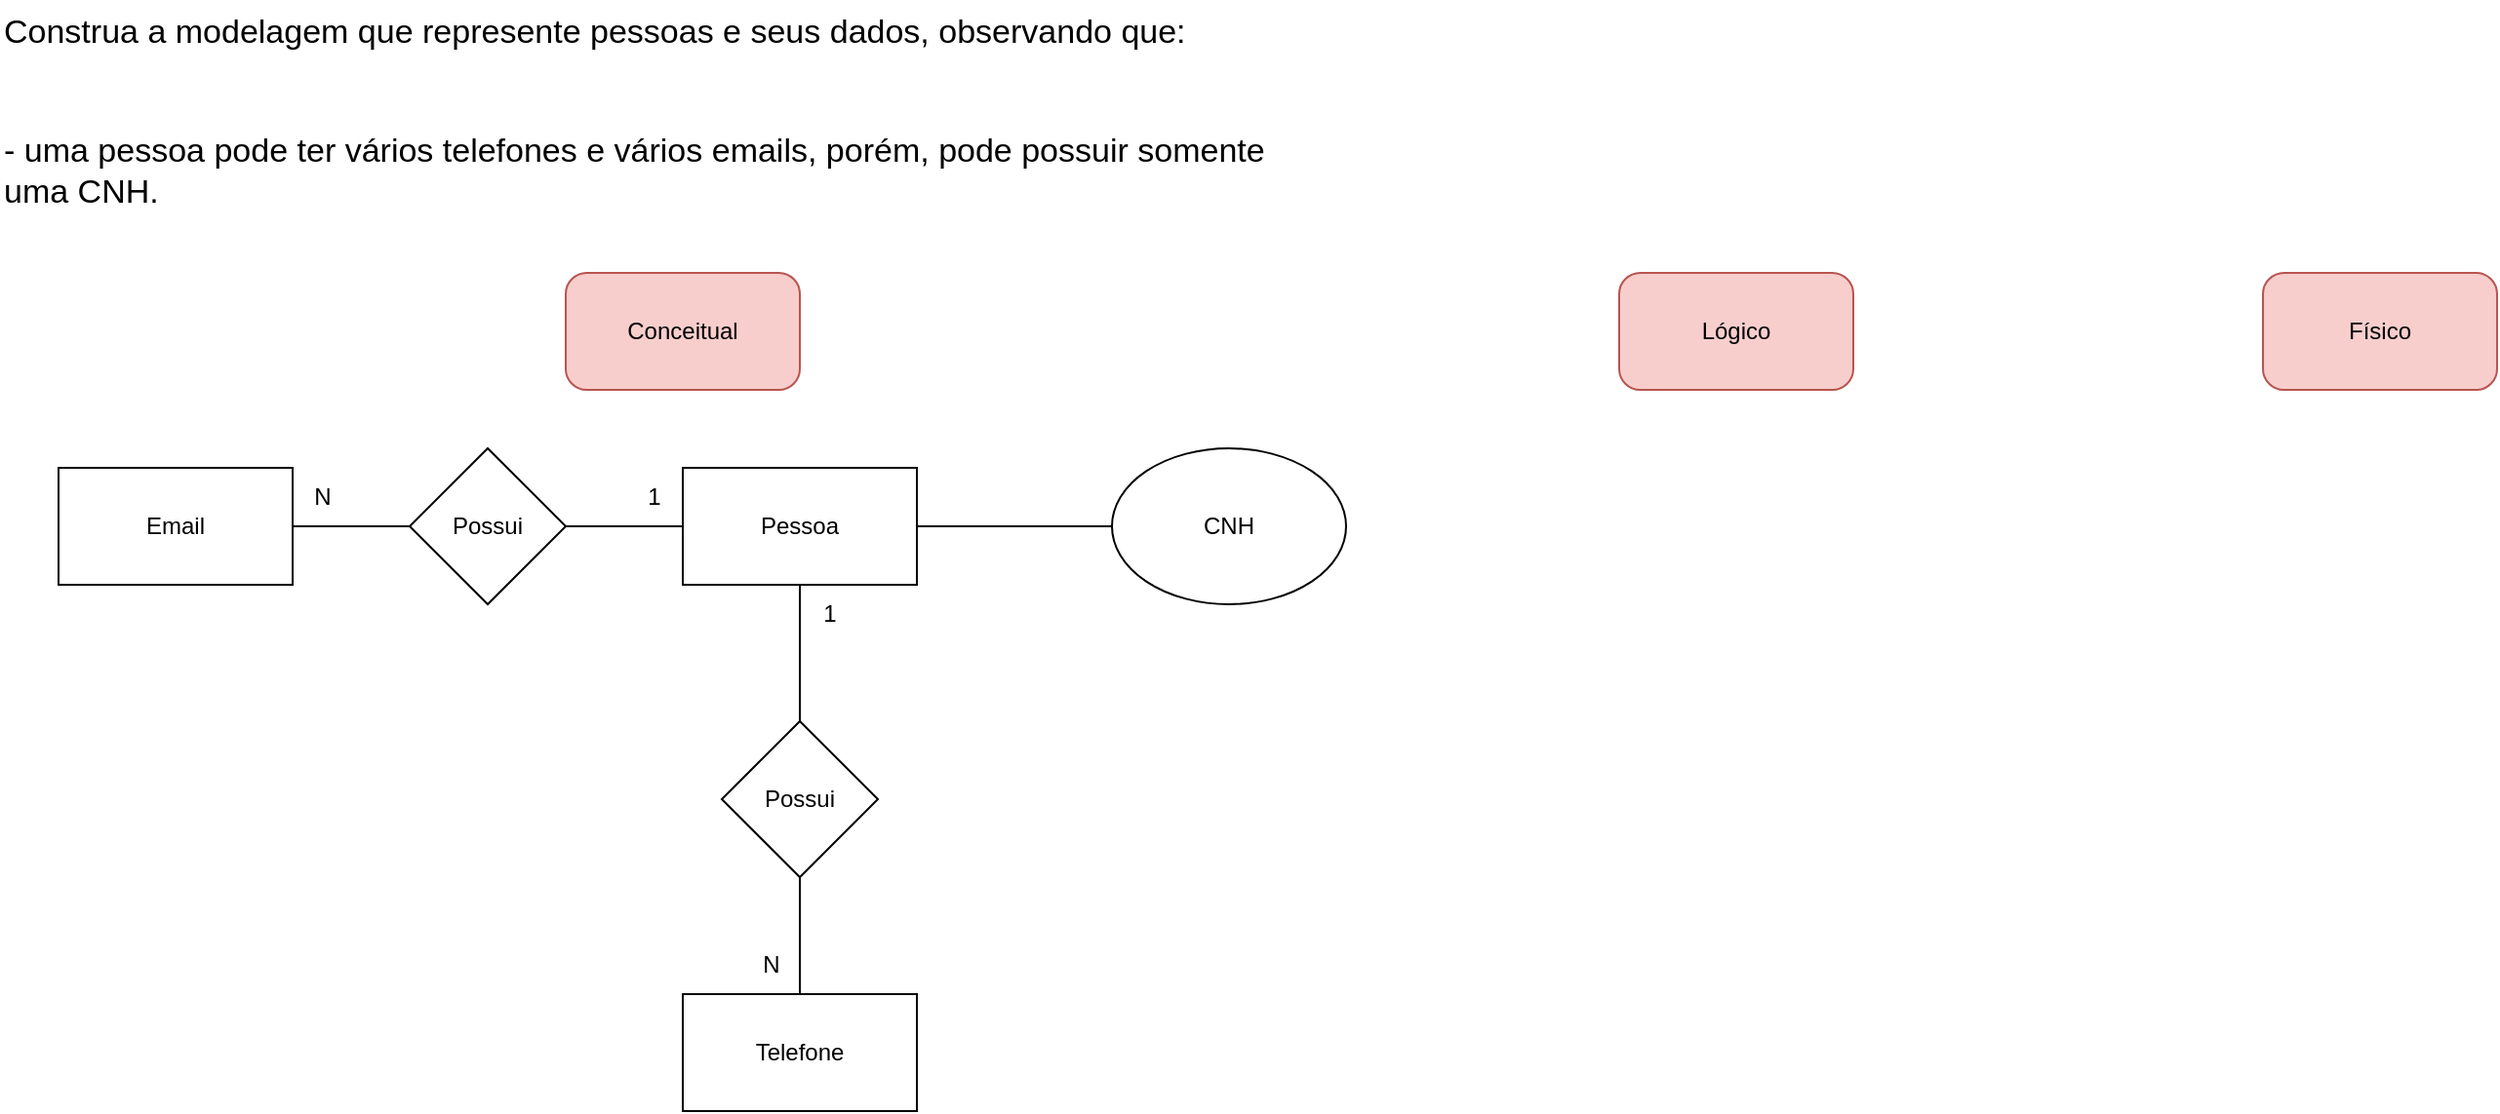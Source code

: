 <mxfile version="21.6.5" type="github">
  <diagram name="Página-1" id="deudrrEBmIYtajGyD70U">
    <mxGraphModel dx="1009" dy="581" grid="1" gridSize="10" guides="1" tooltips="1" connect="1" arrows="1" fold="1" page="1" pageScale="1" pageWidth="827" pageHeight="1169" math="0" shadow="0">
      <root>
        <mxCell id="0" />
        <mxCell id="1" parent="0" />
        <mxCell id="JkG8ZixfXUEyKiUJJ93Y-1" value="Construa a modelagem que represente pessoas e seus dados, observando que:&#xa;&#xa;&#xa;- uma pessoa pode ter vários telefones e vários emails, porém, pode possuir somente uma CNH." style="text;whiteSpace=wrap;fontSize=17;" vertex="1" parent="1">
          <mxGeometry width="670" height="120" as="geometry" />
        </mxCell>
        <mxCell id="JkG8ZixfXUEyKiUJJ93Y-12" style="edgeStyle=orthogonalEdgeStyle;rounded=0;orthogonalLoop=1;jettySize=auto;html=1;entryX=0;entryY=0.5;entryDx=0;entryDy=0;endArrow=none;endFill=0;" edge="1" parent="1" source="JkG8ZixfXUEyKiUJJ93Y-2" target="JkG8ZixfXUEyKiUJJ93Y-9">
          <mxGeometry relative="1" as="geometry" />
        </mxCell>
        <mxCell id="JkG8ZixfXUEyKiUJJ93Y-13" style="edgeStyle=orthogonalEdgeStyle;rounded=0;orthogonalLoop=1;jettySize=auto;html=1;entryX=0.5;entryY=0;entryDx=0;entryDy=0;endArrow=none;endFill=0;" edge="1" parent="1" source="JkG8ZixfXUEyKiUJJ93Y-2" target="JkG8ZixfXUEyKiUJJ93Y-6">
          <mxGeometry relative="1" as="geometry" />
        </mxCell>
        <mxCell id="JkG8ZixfXUEyKiUJJ93Y-2" value="Pessoa" style="rounded=0;whiteSpace=wrap;html=1;" vertex="1" parent="1">
          <mxGeometry x="350" y="240" width="120" height="60" as="geometry" />
        </mxCell>
        <mxCell id="JkG8ZixfXUEyKiUJJ93Y-10" style="edgeStyle=orthogonalEdgeStyle;rounded=0;orthogonalLoop=1;jettySize=auto;html=1;entryX=0;entryY=0.5;entryDx=0;entryDy=0;endArrow=none;endFill=0;" edge="1" parent="1" source="JkG8ZixfXUEyKiUJJ93Y-3" target="JkG8ZixfXUEyKiUJJ93Y-7">
          <mxGeometry relative="1" as="geometry" />
        </mxCell>
        <mxCell id="JkG8ZixfXUEyKiUJJ93Y-3" value="Email" style="rounded=0;whiteSpace=wrap;html=1;" vertex="1" parent="1">
          <mxGeometry x="30" y="240" width="120" height="60" as="geometry" />
        </mxCell>
        <mxCell id="JkG8ZixfXUEyKiUJJ93Y-4" value="Telefone" style="rounded=0;whiteSpace=wrap;html=1;" vertex="1" parent="1">
          <mxGeometry x="350" y="510" width="120" height="60" as="geometry" />
        </mxCell>
        <mxCell id="JkG8ZixfXUEyKiUJJ93Y-14" style="edgeStyle=orthogonalEdgeStyle;rounded=0;orthogonalLoop=1;jettySize=auto;html=1;entryX=0.5;entryY=0;entryDx=0;entryDy=0;endArrow=none;endFill=0;" edge="1" parent="1" source="JkG8ZixfXUEyKiUJJ93Y-6" target="JkG8ZixfXUEyKiUJJ93Y-4">
          <mxGeometry relative="1" as="geometry" />
        </mxCell>
        <mxCell id="JkG8ZixfXUEyKiUJJ93Y-6" value="Possui" style="rhombus;whiteSpace=wrap;html=1;" vertex="1" parent="1">
          <mxGeometry x="370" y="370" width="80" height="80" as="geometry" />
        </mxCell>
        <mxCell id="JkG8ZixfXUEyKiUJJ93Y-11" style="edgeStyle=orthogonalEdgeStyle;rounded=0;orthogonalLoop=1;jettySize=auto;html=1;entryX=0;entryY=0.5;entryDx=0;entryDy=0;endArrow=none;endFill=0;" edge="1" parent="1" source="JkG8ZixfXUEyKiUJJ93Y-7" target="JkG8ZixfXUEyKiUJJ93Y-2">
          <mxGeometry relative="1" as="geometry" />
        </mxCell>
        <mxCell id="JkG8ZixfXUEyKiUJJ93Y-7" value="Possui" style="rhombus;whiteSpace=wrap;html=1;" vertex="1" parent="1">
          <mxGeometry x="210" y="230" width="80" height="80" as="geometry" />
        </mxCell>
        <mxCell id="JkG8ZixfXUEyKiUJJ93Y-9" value="CNH" style="ellipse;whiteSpace=wrap;html=1;" vertex="1" parent="1">
          <mxGeometry x="570" y="230" width="120" height="80" as="geometry" />
        </mxCell>
        <mxCell id="JkG8ZixfXUEyKiUJJ93Y-17" value="Conceitual" style="rounded=1;whiteSpace=wrap;html=1;fillColor=#f8cecc;strokeColor=#b85450;arcSize=18;" vertex="1" parent="1">
          <mxGeometry x="290" y="140" width="120" height="60" as="geometry" />
        </mxCell>
        <mxCell id="JkG8ZixfXUEyKiUJJ93Y-18" value="N" style="text;html=1;align=center;verticalAlign=middle;resizable=0;points=[];autosize=1;strokeColor=none;fillColor=none;" vertex="1" parent="1">
          <mxGeometry x="150" y="240" width="30" height="30" as="geometry" />
        </mxCell>
        <mxCell id="JkG8ZixfXUEyKiUJJ93Y-19" value="N" style="text;html=1;align=center;verticalAlign=middle;resizable=0;points=[];autosize=1;strokeColor=none;fillColor=none;" vertex="1" parent="1">
          <mxGeometry x="380" y="480" width="30" height="30" as="geometry" />
        </mxCell>
        <mxCell id="JkG8ZixfXUEyKiUJJ93Y-20" value="1" style="text;html=1;align=center;verticalAlign=middle;resizable=0;points=[];autosize=1;strokeColor=none;fillColor=none;" vertex="1" parent="1">
          <mxGeometry x="320" y="240" width="30" height="30" as="geometry" />
        </mxCell>
        <mxCell id="JkG8ZixfXUEyKiUJJ93Y-21" value="1" style="text;html=1;align=center;verticalAlign=middle;resizable=0;points=[];autosize=1;strokeColor=none;fillColor=none;" vertex="1" parent="1">
          <mxGeometry x="410" y="300" width="30" height="30" as="geometry" />
        </mxCell>
        <mxCell id="JkG8ZixfXUEyKiUJJ93Y-22" value="Lógico" style="rounded=1;whiteSpace=wrap;html=1;fillColor=#f8cecc;strokeColor=#b85450;arcSize=18;" vertex="1" parent="1">
          <mxGeometry x="830" y="140" width="120" height="60" as="geometry" />
        </mxCell>
        <mxCell id="JkG8ZixfXUEyKiUJJ93Y-23" value="Físico" style="rounded=1;whiteSpace=wrap;html=1;fillColor=#f8cecc;strokeColor=#b85450;arcSize=18;" vertex="1" parent="1">
          <mxGeometry x="1160" y="140" width="120" height="60" as="geometry" />
        </mxCell>
      </root>
    </mxGraphModel>
  </diagram>
</mxfile>
